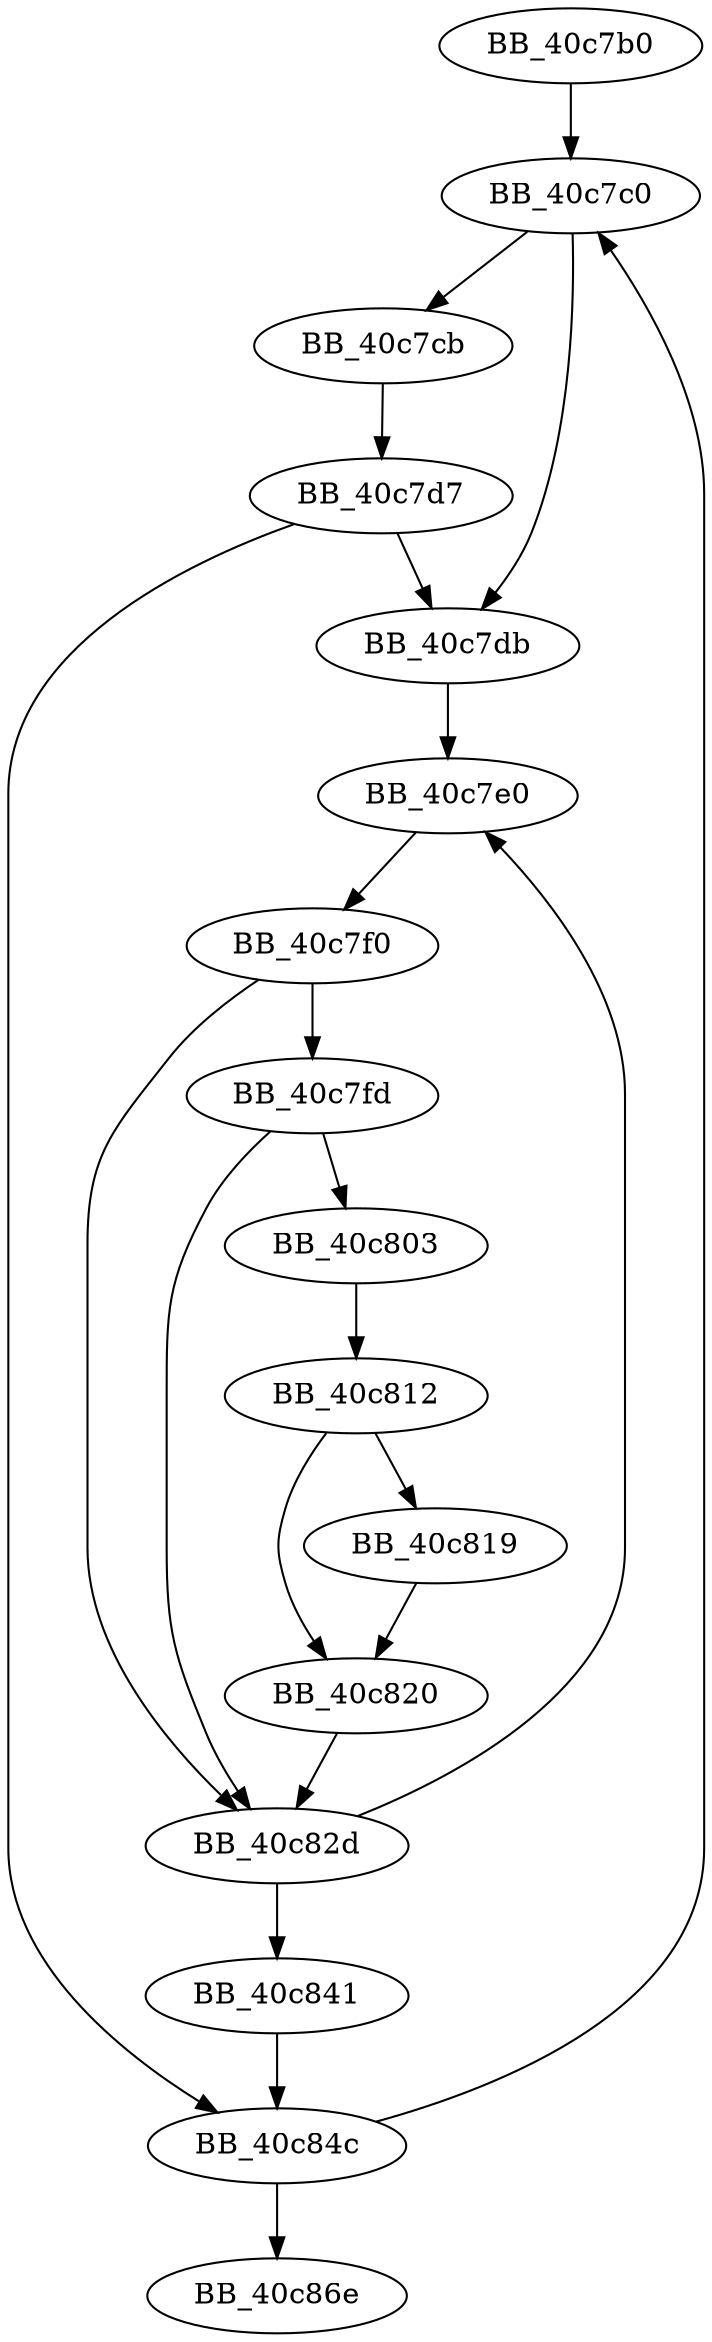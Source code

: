DiGraph sub_40C7B0{
BB_40c7b0->BB_40c7c0
BB_40c7c0->BB_40c7cb
BB_40c7c0->BB_40c7db
BB_40c7cb->BB_40c7d7
BB_40c7d7->BB_40c7db
BB_40c7d7->BB_40c84c
BB_40c7db->BB_40c7e0
BB_40c7e0->BB_40c7f0
BB_40c7f0->BB_40c7fd
BB_40c7f0->BB_40c82d
BB_40c7fd->BB_40c803
BB_40c7fd->BB_40c82d
BB_40c803->BB_40c812
BB_40c812->BB_40c819
BB_40c812->BB_40c820
BB_40c819->BB_40c820
BB_40c820->BB_40c82d
BB_40c82d->BB_40c7e0
BB_40c82d->BB_40c841
BB_40c841->BB_40c84c
BB_40c84c->BB_40c7c0
BB_40c84c->BB_40c86e
}

